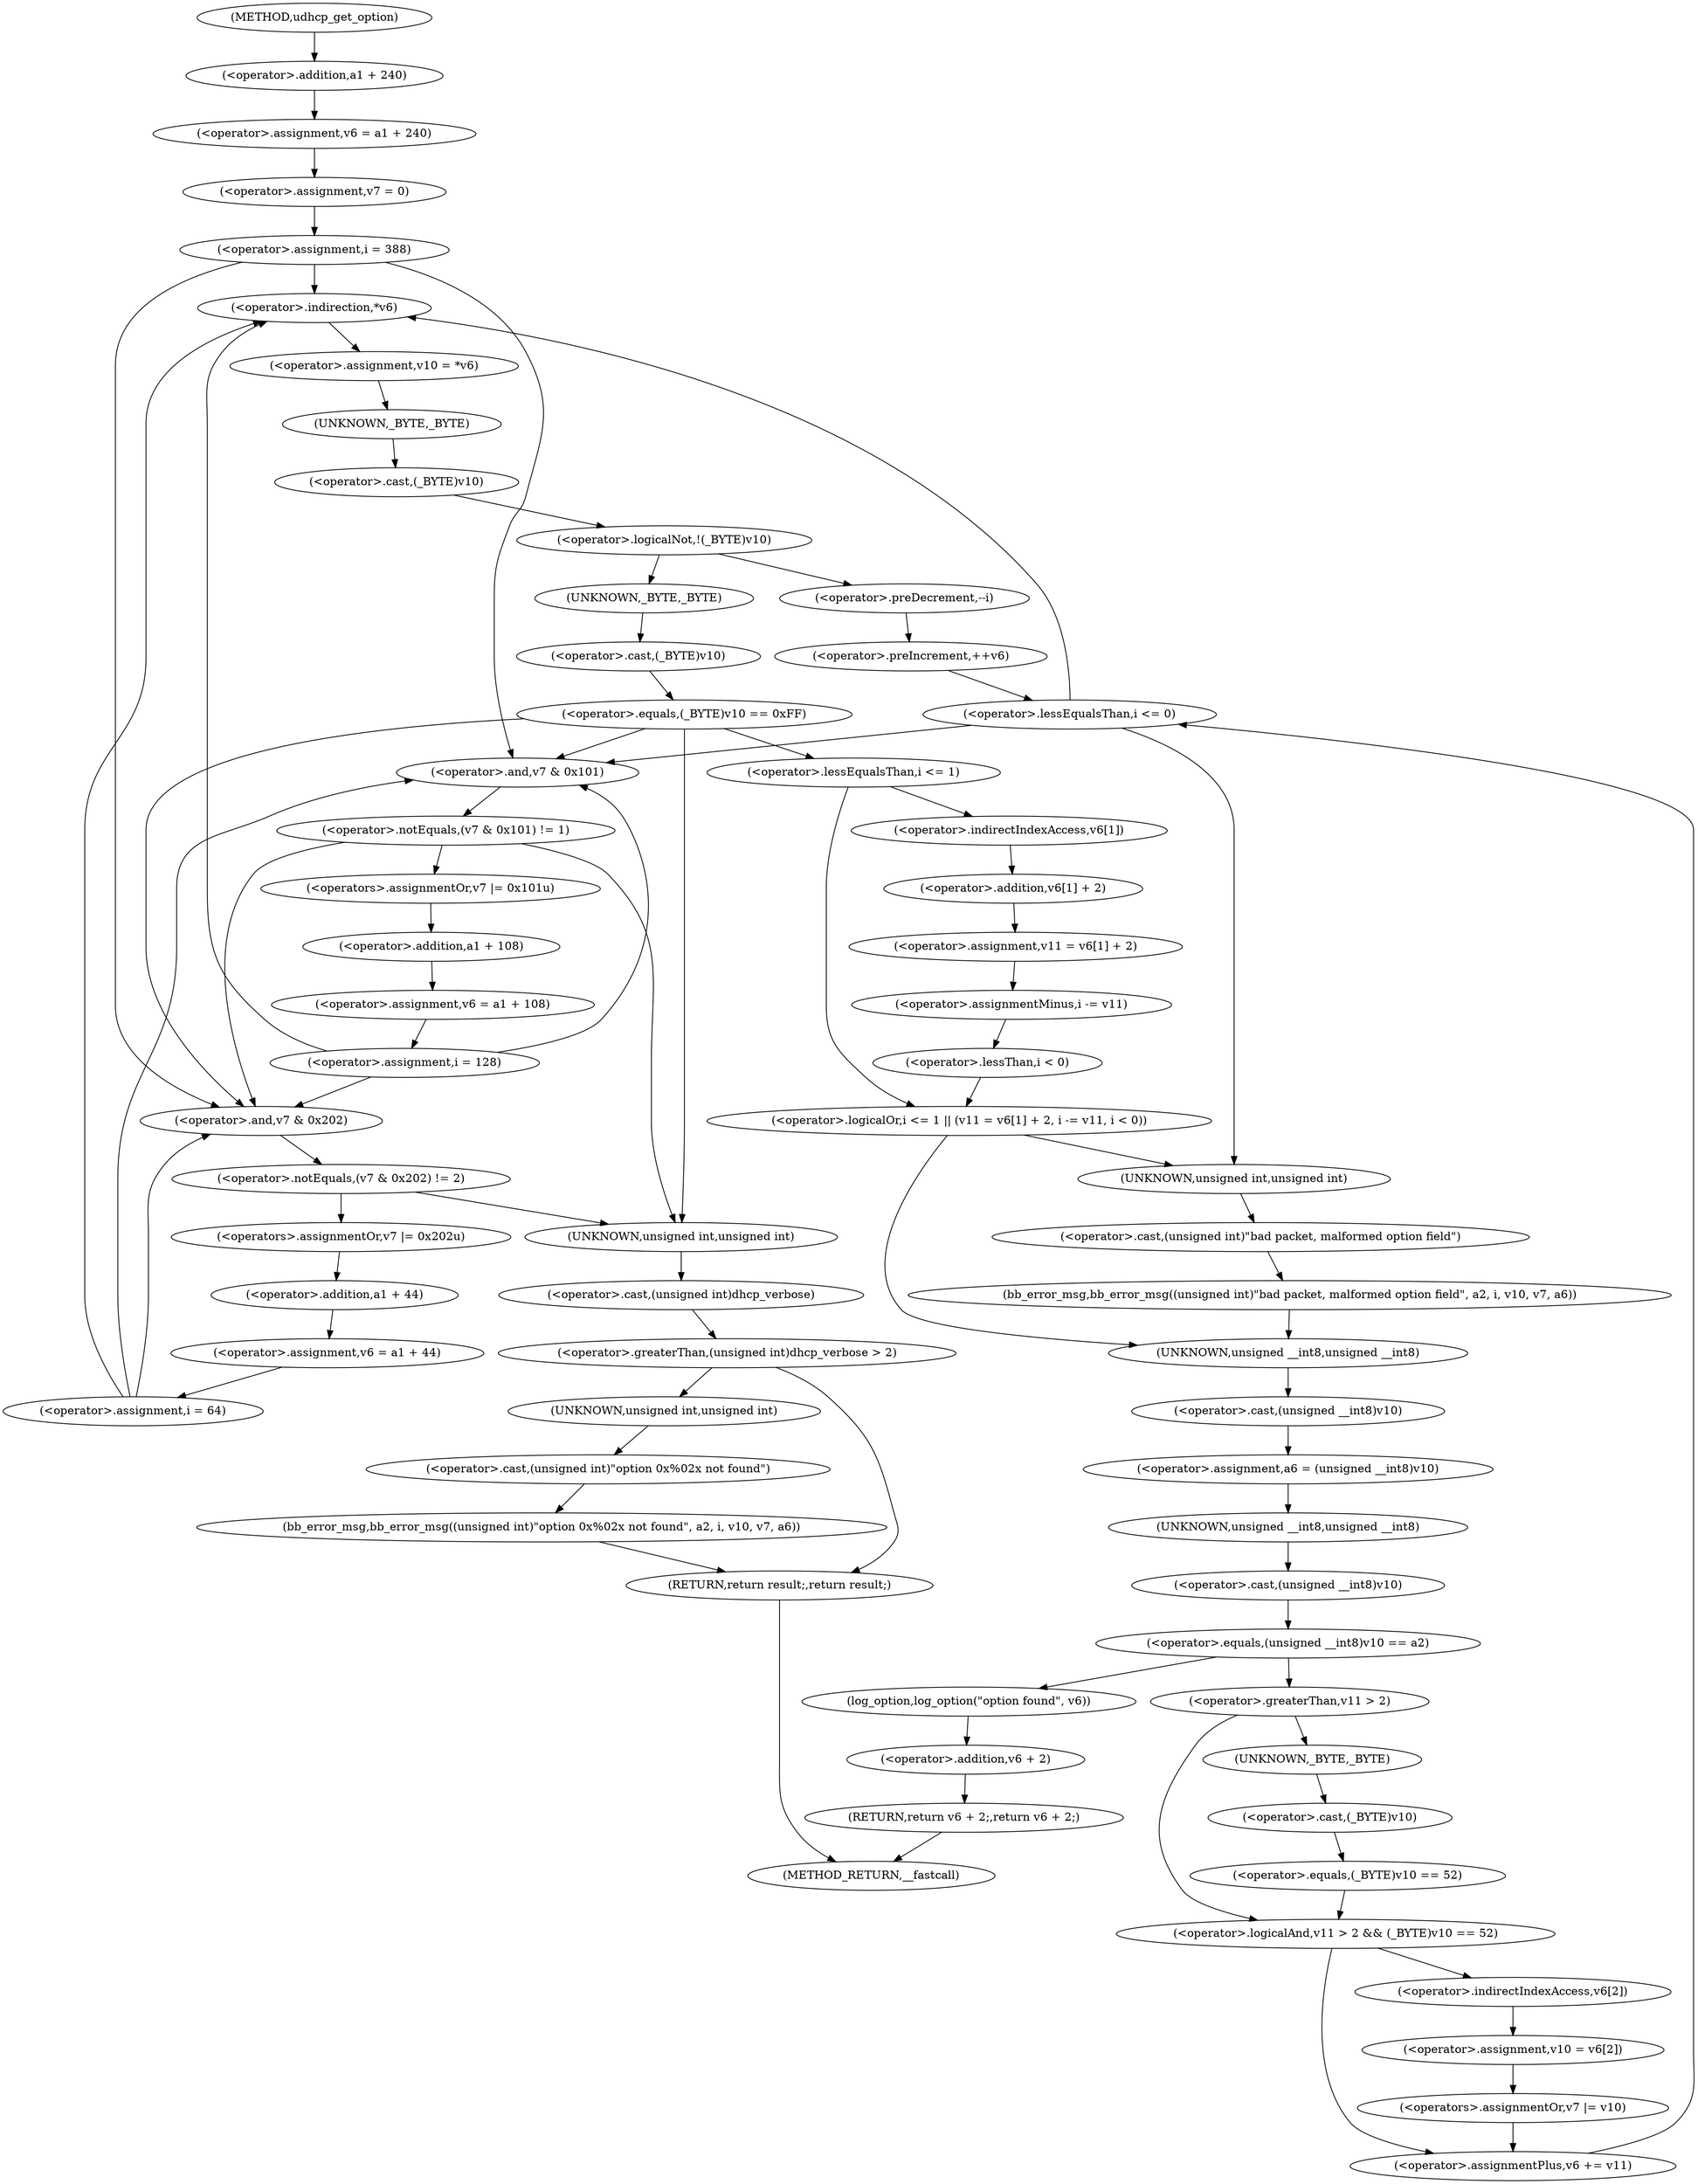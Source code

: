 digraph udhcp_get_option {  
"1000121" [label = "(<operator>.assignment,v6 = a1 + 240)" ]
"1000123" [label = "(<operator>.addition,a1 + 240)" ]
"1000126" [label = "(<operator>.assignment,v7 = 0)" ]
"1000130" [label = "(<operator>.assignment,i = 388)" ]
"1000133" [label = "(<operator>.assignment,i = 64)" ]
"1000143" [label = "(<operator>.assignment,v10 = *v6)" ]
"1000145" [label = "(<operator>.indirection,*v6)" ]
"1000148" [label = "(<operator>.logicalNot,!(_BYTE)v10)" ]
"1000149" [label = "(<operator>.cast,(_BYTE)v10)" ]
"1000150" [label = "(UNKNOWN,_BYTE,_BYTE)" ]
"1000153" [label = "(<operator>.preDecrement,--i)" ]
"1000155" [label = "(<operator>.preIncrement,++v6)" ]
"1000159" [label = "(<operator>.equals,(_BYTE)v10 == 0xFF)" ]
"1000160" [label = "(<operator>.cast,(_BYTE)v10)" ]
"1000161" [label = "(UNKNOWN,_BYTE,_BYTE)" ]
"1000166" [label = "(<operator>.logicalOr,i <= 1 || (v11 = v6[1] + 2, i -= v11, i < 0))" ]
"1000167" [label = "(<operator>.lessEqualsThan,i <= 1)" ]
"1000171" [label = "(<operator>.assignment,v11 = v6[1] + 2)" ]
"1000173" [label = "(<operator>.addition,v6[1] + 2)" ]
"1000174" [label = "(<operator>.indirectIndexAccess,v6[1])" ]
"1000179" [label = "(<operator>.assignmentMinus,i -= v11)" ]
"1000182" [label = "(<operator>.lessThan,i < 0)" ]
"1000187" [label = "(bb_error_msg,bb_error_msg((unsigned int)\"bad packet, malformed option field\", a2, i, v10, v7, a6))" ]
"1000188" [label = "(<operator>.cast,(unsigned int)\"bad packet, malformed option field\")" ]
"1000189" [label = "(UNKNOWN,unsigned int,unsigned int)" ]
"1000197" [label = "(<operator>.assignment,a6 = (unsigned __int8)v10)" ]
"1000199" [label = "(<operator>.cast,(unsigned __int8)v10)" ]
"1000200" [label = "(UNKNOWN,unsigned __int8,unsigned __int8)" ]
"1000203" [label = "(<operator>.equals,(unsigned __int8)v10 == a2)" ]
"1000204" [label = "(<operator>.cast,(unsigned __int8)v10)" ]
"1000205" [label = "(UNKNOWN,unsigned __int8,unsigned __int8)" ]
"1000209" [label = "(log_option,log_option(\"option found\", v6))" ]
"1000212" [label = "(RETURN,return v6 + 2;,return v6 + 2;)" ]
"1000213" [label = "(<operator>.addition,v6 + 2)" ]
"1000217" [label = "(<operator>.logicalAnd,v11 > 2 && (_BYTE)v10 == 52)" ]
"1000218" [label = "(<operator>.greaterThan,v11 > 2)" ]
"1000221" [label = "(<operator>.equals,(_BYTE)v10 == 52)" ]
"1000222" [label = "(<operator>.cast,(_BYTE)v10)" ]
"1000223" [label = "(UNKNOWN,_BYTE,_BYTE)" ]
"1000227" [label = "(<operator>.assignment,v10 = v6[2])" ]
"1000229" [label = "(<operator>.indirectIndexAccess,v6[2])" ]
"1000232" [label = "(<operators>.assignmentOr,v7 |= v10)" ]
"1000235" [label = "(<operator>.assignmentPlus,v6 += v11)" ]
"1000240" [label = "(<operator>.lessEqualsThan,i <= 0)" ]
"1000245" [label = "(<operator>.notEquals,(v7 & 0x101) != 1)" ]
"1000246" [label = "(<operator>.and,v7 & 0x101)" ]
"1000251" [label = "(<operators>.assignmentOr,v7 |= 0x101u)" ]
"1000254" [label = "(<operator>.assignment,v6 = a1 + 108)" ]
"1000256" [label = "(<operator>.addition,a1 + 108)" ]
"1000259" [label = "(<operator>.assignment,i = 128)" ]
"1000263" [label = "(<operator>.notEquals,(v7 & 0x202) != 2)" ]
"1000264" [label = "(<operator>.and,v7 & 0x202)" ]
"1000269" [label = "(<operators>.assignmentOr,v7 |= 0x202u)" ]
"1000272" [label = "(<operator>.assignment,v6 = a1 + 44)" ]
"1000274" [label = "(<operator>.addition,a1 + 44)" ]
"1000279" [label = "(<operator>.greaterThan,(unsigned int)dhcp_verbose > 2)" ]
"1000280" [label = "(<operator>.cast,(unsigned int)dhcp_verbose)" ]
"1000281" [label = "(UNKNOWN,unsigned int,unsigned int)" ]
"1000285" [label = "(bb_error_msg,bb_error_msg((unsigned int)\"option 0x%02x not found\", a2, i, v10, v7, a6))" ]
"1000286" [label = "(<operator>.cast,(unsigned int)\"option 0x%02x not found\")" ]
"1000287" [label = "(UNKNOWN,unsigned int,unsigned int)" ]
"1000295" [label = "(RETURN,return result;,return result;)" ]
"1000107" [label = "(METHOD,udhcp_get_option)" ]
"1000297" [label = "(METHOD_RETURN,__fastcall)" ]
  "1000121" -> "1000126" 
  "1000123" -> "1000121" 
  "1000126" -> "1000130" 
  "1000130" -> "1000145" 
  "1000130" -> "1000246" 
  "1000130" -> "1000264" 
  "1000133" -> "1000145" 
  "1000133" -> "1000246" 
  "1000133" -> "1000264" 
  "1000143" -> "1000150" 
  "1000145" -> "1000143" 
  "1000148" -> "1000161" 
  "1000148" -> "1000153" 
  "1000149" -> "1000148" 
  "1000150" -> "1000149" 
  "1000153" -> "1000155" 
  "1000155" -> "1000240" 
  "1000159" -> "1000246" 
  "1000159" -> "1000264" 
  "1000159" -> "1000281" 
  "1000159" -> "1000167" 
  "1000160" -> "1000159" 
  "1000161" -> "1000160" 
  "1000166" -> "1000189" 
  "1000166" -> "1000200" 
  "1000167" -> "1000166" 
  "1000167" -> "1000174" 
  "1000171" -> "1000179" 
  "1000173" -> "1000171" 
  "1000174" -> "1000173" 
  "1000179" -> "1000182" 
  "1000182" -> "1000166" 
  "1000187" -> "1000200" 
  "1000188" -> "1000187" 
  "1000189" -> "1000188" 
  "1000197" -> "1000205" 
  "1000199" -> "1000197" 
  "1000200" -> "1000199" 
  "1000203" -> "1000209" 
  "1000203" -> "1000218" 
  "1000204" -> "1000203" 
  "1000205" -> "1000204" 
  "1000209" -> "1000213" 
  "1000212" -> "1000297" 
  "1000213" -> "1000212" 
  "1000217" -> "1000229" 
  "1000217" -> "1000235" 
  "1000218" -> "1000223" 
  "1000218" -> "1000217" 
  "1000221" -> "1000217" 
  "1000222" -> "1000221" 
  "1000223" -> "1000222" 
  "1000227" -> "1000232" 
  "1000229" -> "1000227" 
  "1000232" -> "1000235" 
  "1000235" -> "1000240" 
  "1000240" -> "1000145" 
  "1000240" -> "1000246" 
  "1000240" -> "1000189" 
  "1000245" -> "1000264" 
  "1000245" -> "1000281" 
  "1000245" -> "1000251" 
  "1000246" -> "1000245" 
  "1000251" -> "1000256" 
  "1000254" -> "1000259" 
  "1000256" -> "1000254" 
  "1000259" -> "1000145" 
  "1000259" -> "1000246" 
  "1000259" -> "1000264" 
  "1000263" -> "1000281" 
  "1000263" -> "1000269" 
  "1000264" -> "1000263" 
  "1000269" -> "1000274" 
  "1000272" -> "1000133" 
  "1000274" -> "1000272" 
  "1000279" -> "1000287" 
  "1000279" -> "1000295" 
  "1000280" -> "1000279" 
  "1000281" -> "1000280" 
  "1000285" -> "1000295" 
  "1000286" -> "1000285" 
  "1000287" -> "1000286" 
  "1000295" -> "1000297" 
  "1000107" -> "1000123" 
}

